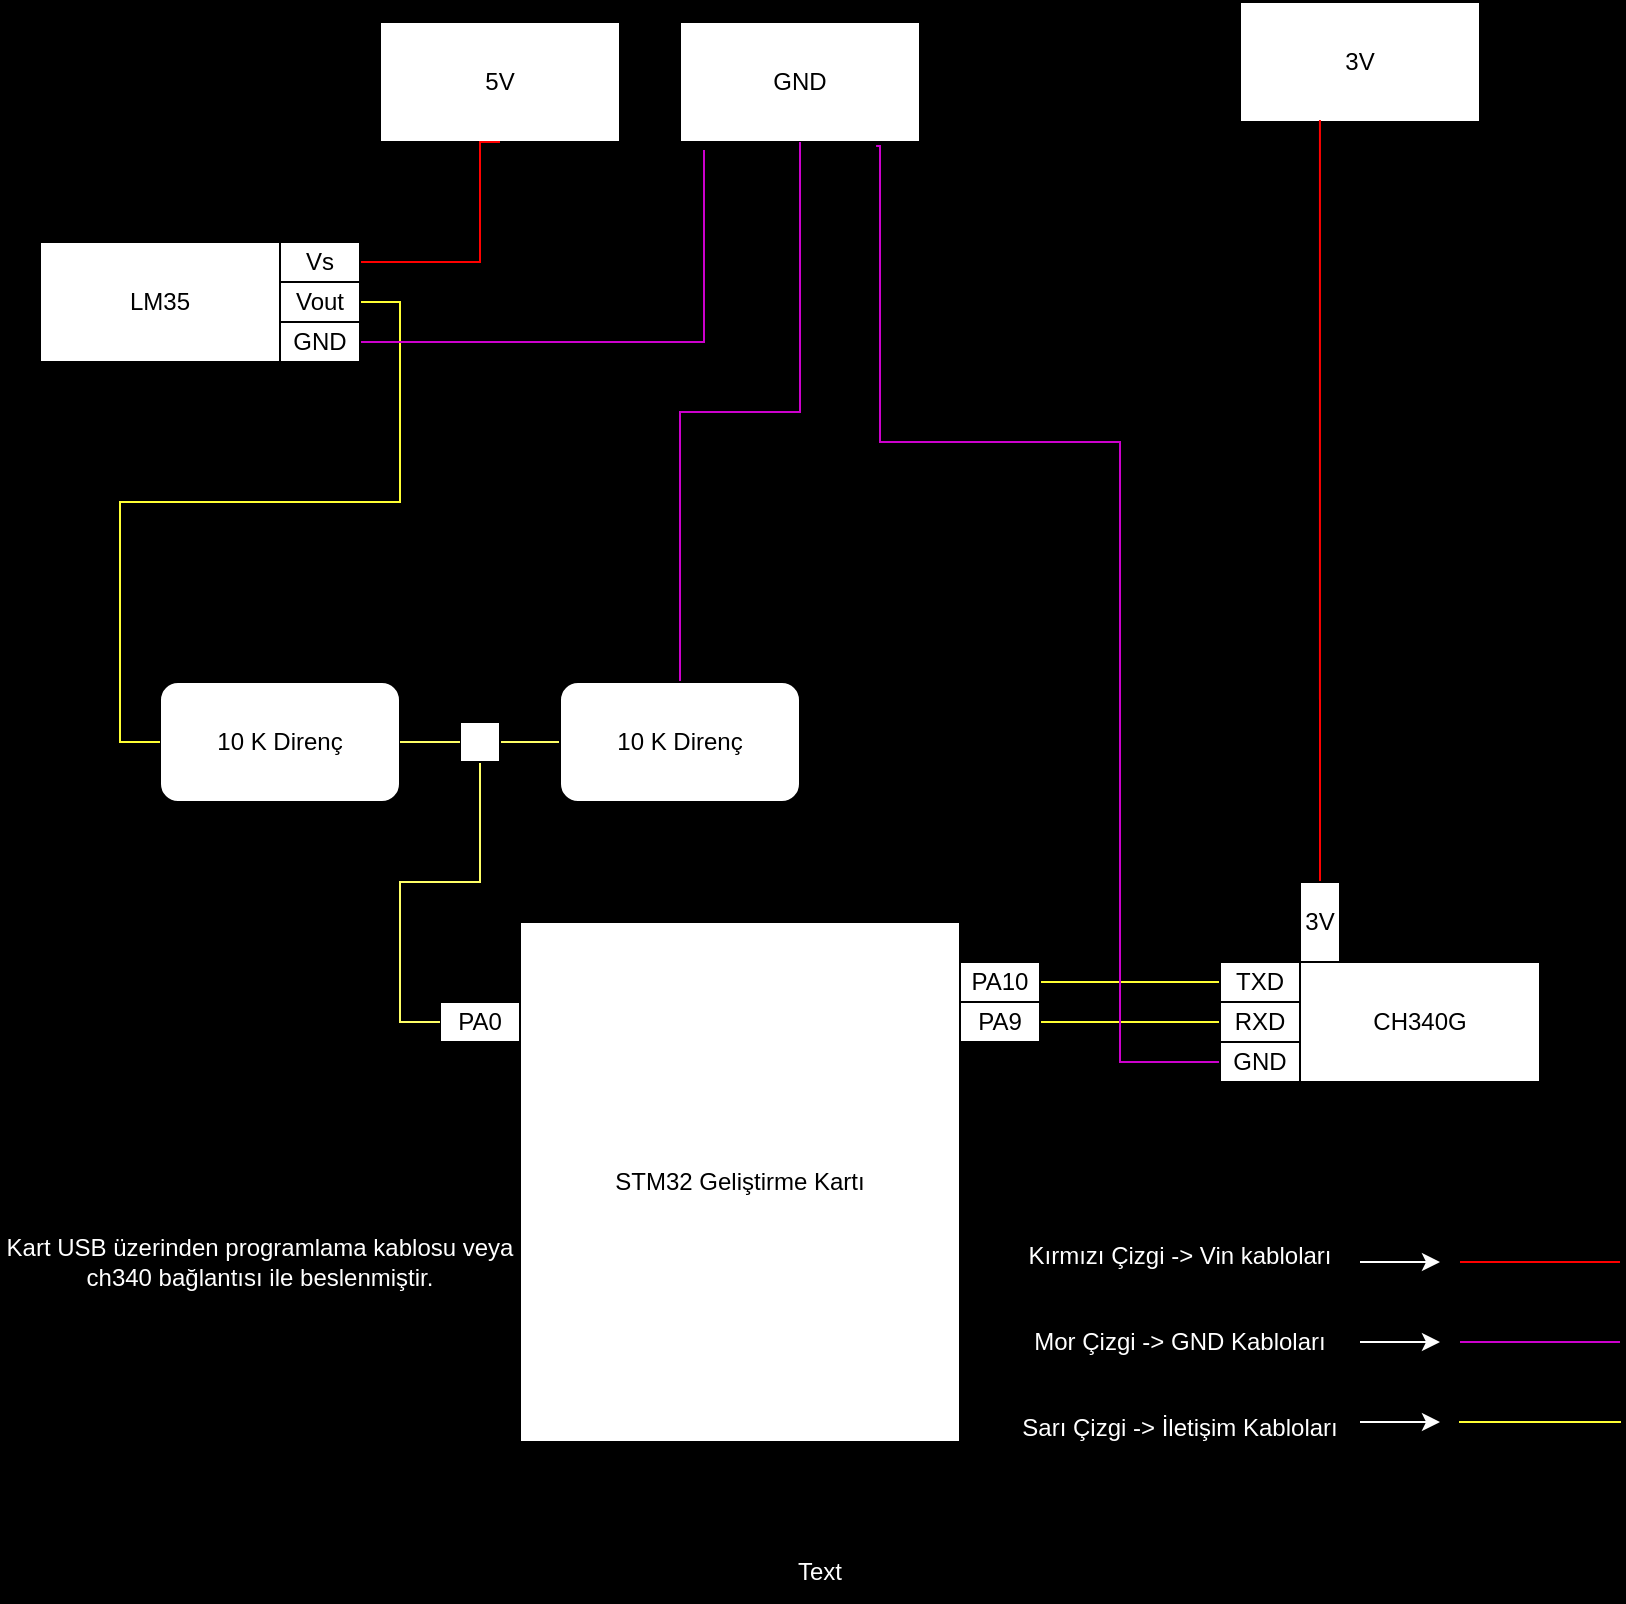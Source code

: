 <mxfile version="18.0.2" type="device"><diagram id="5ZsaRgpr8htUfX6ZZI08" name="Page-1"><mxGraphModel dx="1381" dy="764" grid="1" gridSize="10" guides="1" tooltips="1" connect="1" arrows="1" fold="1" page="1" pageScale="1" pageWidth="827" pageHeight="1169" background="#000000" math="0" shadow="0"><root><mxCell id="0"/><mxCell id="1" parent="0"/><mxCell id="-DJbgSHCt-RePlTtmqbH-1" value="STM32 Geliştirme Kartı" style="rounded=0;whiteSpace=wrap;html=1;" vertex="1" parent="1"><mxGeometry x="260" y="480" width="220" height="260" as="geometry"/></mxCell><mxCell id="-DJbgSHCt-RePlTtmqbH-2" value="PA0" style="rounded=0;whiteSpace=wrap;html=1;" vertex="1" parent="1"><mxGeometry x="220" y="520" width="40" height="20" as="geometry"/></mxCell><mxCell id="-DJbgSHCt-RePlTtmqbH-3" value="LM35" style="rounded=0;whiteSpace=wrap;html=1;" vertex="1" parent="1"><mxGeometry x="20" y="140" width="120" height="60" as="geometry"/></mxCell><mxCell id="-DJbgSHCt-RePlTtmqbH-5" value="3V" style="rounded=0;whiteSpace=wrap;html=1;" vertex="1" parent="1"><mxGeometry x="620" y="20" width="120" height="60" as="geometry"/></mxCell><mxCell id="-DJbgSHCt-RePlTtmqbH-6" value="GND" style="rounded=0;whiteSpace=wrap;html=1;" vertex="1" parent="1"><mxGeometry x="340" y="30" width="120" height="60" as="geometry"/></mxCell><mxCell id="-DJbgSHCt-RePlTtmqbH-7" value="5V" style="rounded=0;whiteSpace=wrap;html=1;" vertex="1" parent="1"><mxGeometry x="190" y="30" width="120" height="60" as="geometry"/></mxCell><mxCell id="-DJbgSHCt-RePlTtmqbH-28" style="edgeStyle=orthogonalEdgeStyle;rounded=0;orthogonalLoop=1;jettySize=auto;html=1;exitX=1;exitY=0.5;exitDx=0;exitDy=0;entryX=0;entryY=0.5;entryDx=0;entryDy=0;endArrow=none;endFill=0;startArrow=none;strokeColor=#FFFF66;" edge="1" parent="1" source="-DJbgSHCt-RePlTtmqbH-29" target="-DJbgSHCt-RePlTtmqbH-9"><mxGeometry relative="1" as="geometry"><Array as="points"><mxPoint x="140" y="390"/><mxPoint x="330" y="390"/></Array></mxGeometry></mxCell><mxCell id="-DJbgSHCt-RePlTtmqbH-8" value="10 K Direnç" style="rounded=1;whiteSpace=wrap;html=1;" vertex="1" parent="1"><mxGeometry x="80" y="360" width="120" height="60" as="geometry"/></mxCell><mxCell id="-DJbgSHCt-RePlTtmqbH-32" style="edgeStyle=orthogonalEdgeStyle;rounded=0;orthogonalLoop=1;jettySize=auto;html=1;exitX=0.5;exitY=0;exitDx=0;exitDy=0;endArrow=none;endFill=0;strokeColor=#CC00CC;entryX=0.5;entryY=1;entryDx=0;entryDy=0;" edge="1" parent="1" source="-DJbgSHCt-RePlTtmqbH-9" target="-DJbgSHCt-RePlTtmqbH-6"><mxGeometry relative="1" as="geometry"><mxPoint x="400" y="140" as="targetPoint"/></mxGeometry></mxCell><mxCell id="-DJbgSHCt-RePlTtmqbH-9" value="10 K Direnç" style="rounded=1;whiteSpace=wrap;html=1;" vertex="1" parent="1"><mxGeometry x="280" y="360" width="120" height="60" as="geometry"/></mxCell><mxCell id="-DJbgSHCt-RePlTtmqbH-25" style="edgeStyle=orthogonalEdgeStyle;rounded=0;orthogonalLoop=1;jettySize=auto;html=1;exitX=1;exitY=0.5;exitDx=0;exitDy=0;entryX=0.5;entryY=1;entryDx=0;entryDy=0;endArrow=none;endFill=0;fillColor=#f8cecc;strokeColor=#FF0000;" edge="1" parent="1" source="-DJbgSHCt-RePlTtmqbH-20" target="-DJbgSHCt-RePlTtmqbH-7"><mxGeometry relative="1" as="geometry"><Array as="points"><mxPoint x="240" y="150"/><mxPoint x="240" y="90"/></Array></mxGeometry></mxCell><mxCell id="-DJbgSHCt-RePlTtmqbH-20" value="Vs" style="rounded=0;whiteSpace=wrap;html=1;" vertex="1" parent="1"><mxGeometry x="140" y="140" width="40" height="20" as="geometry"/></mxCell><mxCell id="-DJbgSHCt-RePlTtmqbH-27" style="edgeStyle=orthogonalEdgeStyle;rounded=0;orthogonalLoop=1;jettySize=auto;html=1;exitX=1;exitY=0.5;exitDx=0;exitDy=0;entryX=0;entryY=0.5;entryDx=0;entryDy=0;endArrow=none;endFill=0;fillColor=#d5e8d4;strokeColor=#FFFF33;" edge="1" parent="1" source="-DJbgSHCt-RePlTtmqbH-21" target="-DJbgSHCt-RePlTtmqbH-8"><mxGeometry relative="1" as="geometry"/></mxCell><mxCell id="-DJbgSHCt-RePlTtmqbH-21" value="Vout" style="rounded=0;whiteSpace=wrap;html=1;" vertex="1" parent="1"><mxGeometry x="140" y="160" width="40" height="20" as="geometry"/></mxCell><mxCell id="-DJbgSHCt-RePlTtmqbH-26" style="edgeStyle=orthogonalEdgeStyle;rounded=0;orthogonalLoop=1;jettySize=auto;html=1;exitX=1;exitY=0.5;exitDx=0;exitDy=0;entryX=0.1;entryY=1.067;entryDx=0;entryDy=0;entryPerimeter=0;endArrow=none;endFill=0;strokeColor=#CC00CC;" edge="1" parent="1" source="-DJbgSHCt-RePlTtmqbH-22" target="-DJbgSHCt-RePlTtmqbH-6"><mxGeometry relative="1" as="geometry"/></mxCell><mxCell id="-DJbgSHCt-RePlTtmqbH-22" value="GND" style="rounded=0;whiteSpace=wrap;html=1;" vertex="1" parent="1"><mxGeometry x="140" y="180" width="40" height="20" as="geometry"/></mxCell><mxCell id="-DJbgSHCt-RePlTtmqbH-33" style="edgeStyle=orthogonalEdgeStyle;rounded=0;orthogonalLoop=1;jettySize=auto;html=1;exitX=0.5;exitY=1;exitDx=0;exitDy=0;entryX=0;entryY=0.5;entryDx=0;entryDy=0;endArrow=none;endFill=0;strokeColor=#FFFF66;" edge="1" parent="1" source="-DJbgSHCt-RePlTtmqbH-29" target="-DJbgSHCt-RePlTtmqbH-2"><mxGeometry relative="1" as="geometry"/></mxCell><mxCell id="-DJbgSHCt-RePlTtmqbH-29" value="" style="rounded=0;whiteSpace=wrap;html=1;" vertex="1" parent="1"><mxGeometry x="230" y="380" width="20" height="20" as="geometry"/></mxCell><mxCell id="-DJbgSHCt-RePlTtmqbH-30" value="" style="edgeStyle=orthogonalEdgeStyle;rounded=0;orthogonalLoop=1;jettySize=auto;html=1;exitX=1;exitY=0.5;exitDx=0;exitDy=0;entryX=0;entryY=0.5;entryDx=0;entryDy=0;endArrow=none;endFill=0;strokeColor=#FFFF66;" edge="1" parent="1" source="-DJbgSHCt-RePlTtmqbH-8" target="-DJbgSHCt-RePlTtmqbH-29"><mxGeometry relative="1" as="geometry"><mxPoint x="140" y="385" as="sourcePoint"/><mxPoint x="330" y="380" as="targetPoint"/><Array as="points"/></mxGeometry></mxCell><mxCell id="-DJbgSHCt-RePlTtmqbH-34" value="CH340G" style="rounded=0;whiteSpace=wrap;html=1;" vertex="1" parent="1"><mxGeometry x="650" y="500" width="120" height="60" as="geometry"/></mxCell><mxCell id="-DJbgSHCt-RePlTtmqbH-44" style="edgeStyle=orthogonalEdgeStyle;rounded=0;orthogonalLoop=1;jettySize=auto;html=1;exitX=1;exitY=0.5;exitDx=0;exitDy=0;endArrow=none;endFill=0;strokeColor=#FFFF33;" edge="1" parent="1" source="-DJbgSHCt-RePlTtmqbH-35" target="-DJbgSHCt-RePlTtmqbH-39"><mxGeometry relative="1" as="geometry"/></mxCell><mxCell id="-DJbgSHCt-RePlTtmqbH-35" value="PA9" style="rounded=0;whiteSpace=wrap;html=1;" vertex="1" parent="1"><mxGeometry x="480" y="520" width="40" height="20" as="geometry"/></mxCell><mxCell id="-DJbgSHCt-RePlTtmqbH-43" style="edgeStyle=orthogonalEdgeStyle;rounded=0;orthogonalLoop=1;jettySize=auto;html=1;exitX=1;exitY=0.5;exitDx=0;exitDy=0;entryX=0;entryY=0.5;entryDx=0;entryDy=0;endArrow=none;endFill=0;strokeColor=#FFFF33;" edge="1" parent="1" source="-DJbgSHCt-RePlTtmqbH-36" target="-DJbgSHCt-RePlTtmqbH-38"><mxGeometry relative="1" as="geometry"/></mxCell><mxCell id="-DJbgSHCt-RePlTtmqbH-36" value="PA10" style="rounded=0;whiteSpace=wrap;html=1;" vertex="1" parent="1"><mxGeometry x="480" y="500" width="40" height="20" as="geometry"/></mxCell><mxCell id="-DJbgSHCt-RePlTtmqbH-38" value="TXD" style="rounded=0;whiteSpace=wrap;html=1;" vertex="1" parent="1"><mxGeometry x="610" y="500" width="40" height="20" as="geometry"/></mxCell><mxCell id="-DJbgSHCt-RePlTtmqbH-39" value="RXD" style="rounded=0;whiteSpace=wrap;html=1;" vertex="1" parent="1"><mxGeometry x="610" y="520" width="40" height="20" as="geometry"/></mxCell><mxCell id="-DJbgSHCt-RePlTtmqbH-45" style="edgeStyle=orthogonalEdgeStyle;rounded=0;orthogonalLoop=1;jettySize=auto;html=1;exitX=0;exitY=0.5;exitDx=0;exitDy=0;entryX=0.817;entryY=1.033;entryDx=0;entryDy=0;entryPerimeter=0;endArrow=none;endFill=0;strokeColor=#CC00CC;" edge="1" parent="1" source="-DJbgSHCt-RePlTtmqbH-40" target="-DJbgSHCt-RePlTtmqbH-6"><mxGeometry relative="1" as="geometry"><Array as="points"><mxPoint x="560" y="550"/><mxPoint x="560" y="240"/><mxPoint x="440" y="240"/><mxPoint x="440" y="92"/></Array></mxGeometry></mxCell><mxCell id="-DJbgSHCt-RePlTtmqbH-40" value="GND" style="rounded=0;whiteSpace=wrap;html=1;" vertex="1" parent="1"><mxGeometry x="610" y="540" width="40" height="20" as="geometry"/></mxCell><mxCell id="-DJbgSHCt-RePlTtmqbH-42" style="edgeStyle=orthogonalEdgeStyle;rounded=0;orthogonalLoop=1;jettySize=auto;html=1;exitX=0.5;exitY=0;exitDx=0;exitDy=0;entryX=0.333;entryY=0.983;entryDx=0;entryDy=0;entryPerimeter=0;endArrow=none;endFill=0;strokeColor=#FF0000;" edge="1" parent="1" source="-DJbgSHCt-RePlTtmqbH-41" target="-DJbgSHCt-RePlTtmqbH-5"><mxGeometry relative="1" as="geometry"/></mxCell><mxCell id="-DJbgSHCt-RePlTtmqbH-41" value="3V" style="rounded=0;whiteSpace=wrap;html=1;" vertex="1" parent="1"><mxGeometry x="650" y="460" width="20" height="40" as="geometry"/></mxCell><mxCell id="-DJbgSHCt-RePlTtmqbH-47" value="Kart USB üzerinden programlama kablosu veya ch340 bağlantısı ile beslenmiştir.&lt;br&gt;" style="text;html=1;strokeColor=none;fillColor=none;align=center;verticalAlign=middle;whiteSpace=wrap;rounded=0;fontColor=#FFFFFF;" vertex="1" parent="1"><mxGeometry y="580" width="260" height="140" as="geometry"/></mxCell><mxCell id="-DJbgSHCt-RePlTtmqbH-49" value="" style="endArrow=none;html=1;rounded=0;fontColor=#FFFFFF;strokeColor=#CC00CC;" edge="1" parent="1"><mxGeometry width="50" height="50" relative="1" as="geometry"><mxPoint x="730" y="690" as="sourcePoint"/><mxPoint x="810" y="690" as="targetPoint"/><Array as="points"/></mxGeometry></mxCell><mxCell id="-DJbgSHCt-RePlTtmqbH-50" value="" style="endArrow=none;html=1;rounded=0;fontColor=#FFFFFF;strokeColor=#FF0000;shadow=0;sketch=0;" edge="1" parent="1"><mxGeometry width="50" height="50" relative="1" as="geometry"><mxPoint x="730" y="650" as="sourcePoint"/><mxPoint x="810" y="650" as="targetPoint"/></mxGeometry></mxCell><mxCell id="-DJbgSHCt-RePlTtmqbH-51" value="" style="endArrow=none;html=1;rounded=0;fontColor=#FFFFFF;strokeColor=#FFFF33;" edge="1" parent="1"><mxGeometry width="50" height="50" relative="1" as="geometry"><mxPoint x="729.5" y="730" as="sourcePoint"/><mxPoint x="810.5" y="730" as="targetPoint"/><Array as="points"/></mxGeometry></mxCell><mxCell id="-DJbgSHCt-RePlTtmqbH-58" value="Text" style="text;html=1;strokeColor=none;fillColor=none;align=center;verticalAlign=middle;whiteSpace=wrap;rounded=0;fontColor=#FFFFFF;" vertex="1" parent="1"><mxGeometry x="380" y="790" width="60" height="30" as="geometry"/></mxCell><mxCell id="-DJbgSHCt-RePlTtmqbH-65" style="edgeStyle=orthogonalEdgeStyle;rounded=0;sketch=0;orthogonalLoop=1;jettySize=auto;html=1;exitX=1;exitY=0.25;exitDx=0;exitDy=0;shadow=0;fontColor=#FFFFFF;endArrow=classic;endFill=1;strokeColor=#FFFFFF;" edge="1" parent="1" source="-DJbgSHCt-RePlTtmqbH-60"><mxGeometry relative="1" as="geometry"><mxPoint x="720" y="650" as="targetPoint"/></mxGeometry></mxCell><mxCell id="-DJbgSHCt-RePlTtmqbH-66" style="edgeStyle=orthogonalEdgeStyle;rounded=0;sketch=0;orthogonalLoop=1;jettySize=auto;html=1;exitX=1;exitY=0.5;exitDx=0;exitDy=0;shadow=0;fontColor=#FFFFFF;endArrow=classic;endFill=1;strokeColor=#FFFFFF;" edge="1" parent="1" source="-DJbgSHCt-RePlTtmqbH-60"><mxGeometry relative="1" as="geometry"><mxPoint x="720" y="690" as="targetPoint"/></mxGeometry></mxCell><mxCell id="-DJbgSHCt-RePlTtmqbH-67" style="edgeStyle=orthogonalEdgeStyle;rounded=0;sketch=0;orthogonalLoop=1;jettySize=auto;html=1;exitX=1;exitY=0.75;exitDx=0;exitDy=0;shadow=0;fontColor=#FFFFFF;endArrow=classic;endFill=1;strokeColor=#FFFFFF;" edge="1" parent="1" source="-DJbgSHCt-RePlTtmqbH-60"><mxGeometry relative="1" as="geometry"><mxPoint x="720" y="730" as="targetPoint"/></mxGeometry></mxCell><mxCell id="-DJbgSHCt-RePlTtmqbH-60" value="Kırmızı Çizgi -&amp;gt; Vin kabloları&lt;br&gt;&lt;br&gt;&lt;br&gt;Mor Çizgi -&amp;gt; GND Kabloları&lt;br&gt;&lt;br&gt;&lt;br&gt;Sarı Çizgi -&amp;gt; İletişim Kabloları" style="text;html=1;strokeColor=none;fillColor=none;align=center;verticalAlign=middle;whiteSpace=wrap;rounded=0;fontColor=#FFFFFF;" vertex="1" parent="1"><mxGeometry x="500" y="610" width="180" height="160" as="geometry"/></mxCell></root></mxGraphModel></diagram></mxfile>